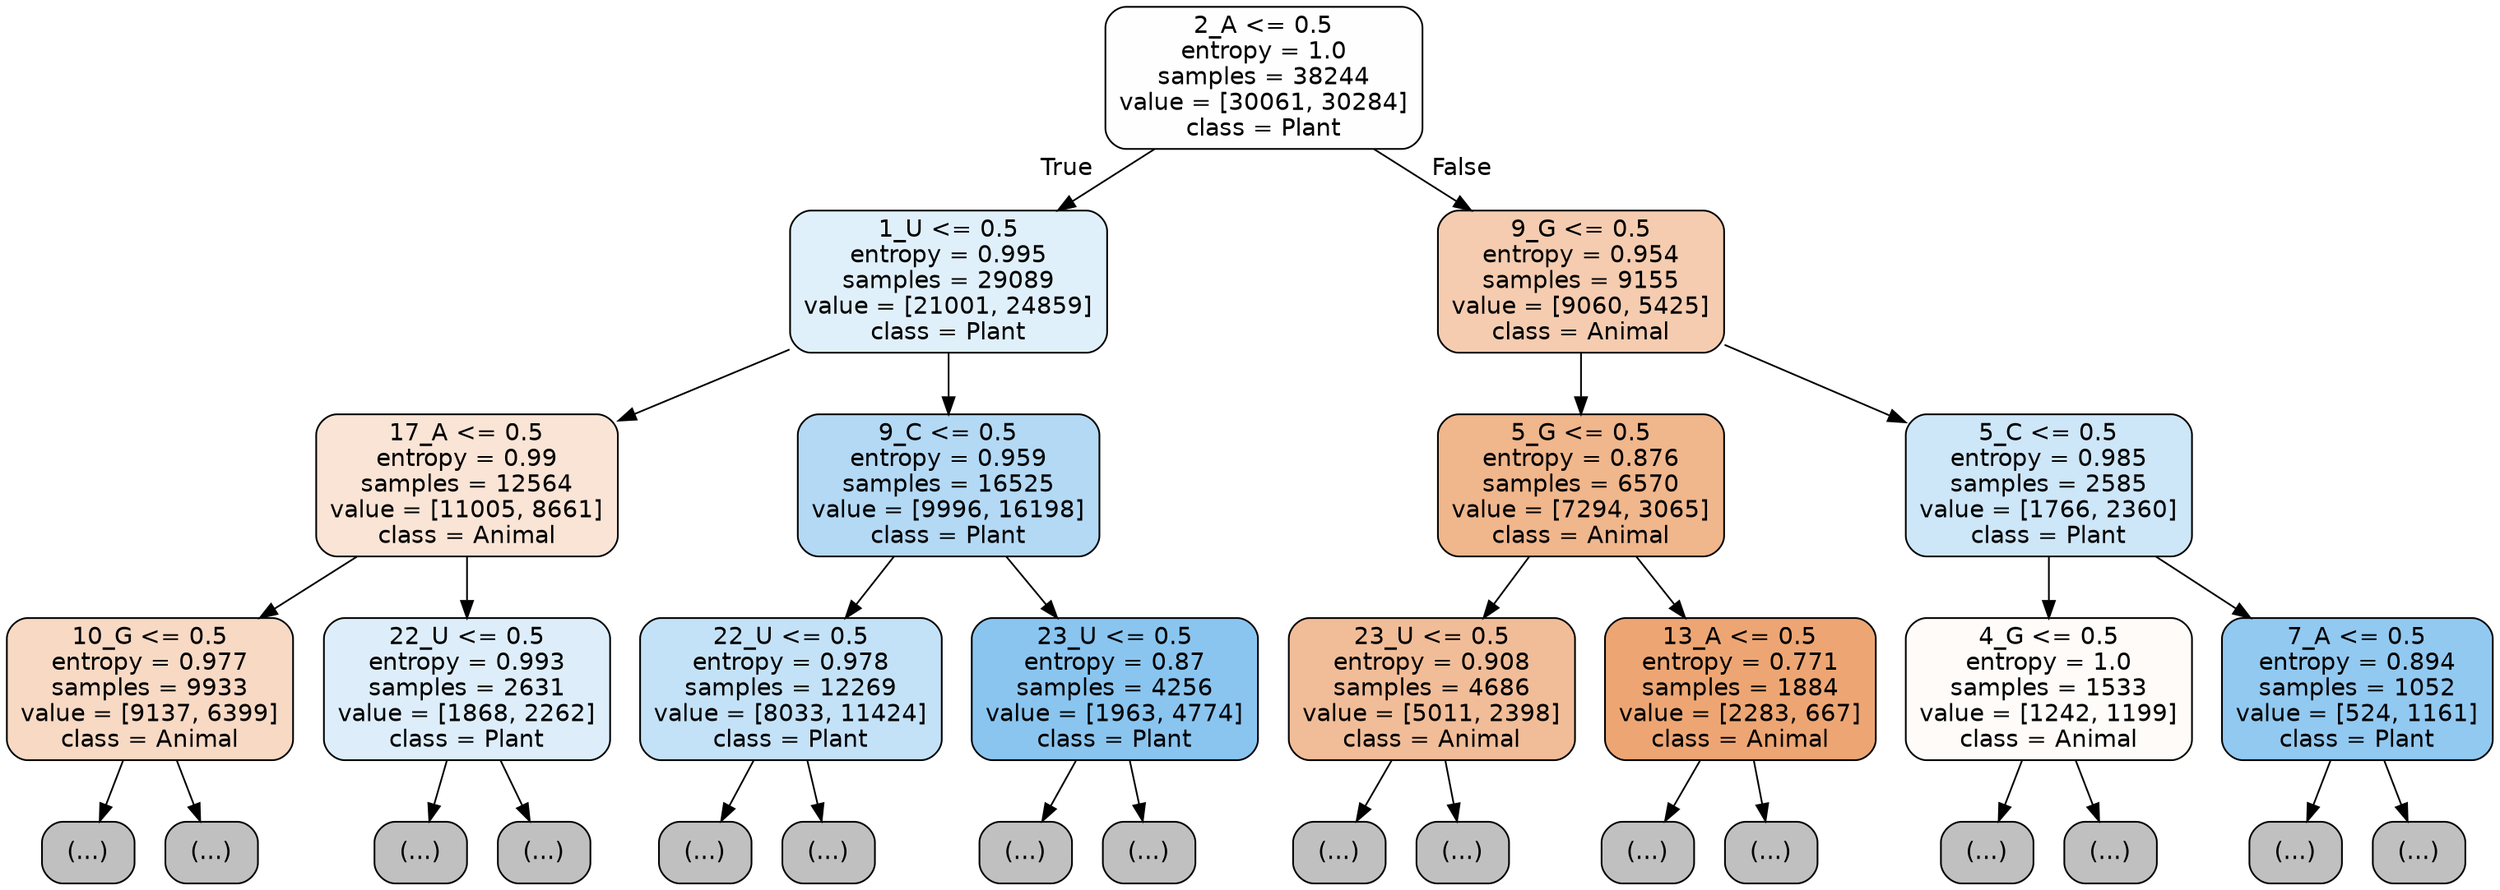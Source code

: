 digraph Tree {
node [shape=box, style="filled, rounded", color="black", fontname="helvetica"] ;
edge [fontname="helvetica"] ;
0 [label="2_A <= 0.5\nentropy = 1.0\nsamples = 38244\nvalue = [30061, 30284]\nclass = Plant", fillcolor="#fefeff"] ;
1 [label="1_U <= 0.5\nentropy = 0.995\nsamples = 29089\nvalue = [21001, 24859]\nclass = Plant", fillcolor="#e0f0fb"] ;
0 -> 1 [labeldistance=2.5, labelangle=45, headlabel="True"] ;
2 [label="17_A <= 0.5\nentropy = 0.99\nsamples = 12564\nvalue = [11005, 8661]\nclass = Animal", fillcolor="#f9e4d5"] ;
1 -> 2 ;
3 [label="10_G <= 0.5\nentropy = 0.977\nsamples = 9933\nvalue = [9137, 6399]\nclass = Animal", fillcolor="#f7d9c4"] ;
2 -> 3 ;
4 [label="(...)", fillcolor="#C0C0C0"] ;
3 -> 4 ;
3871 [label="(...)", fillcolor="#C0C0C0"] ;
3 -> 3871 ;
5378 [label="22_U <= 0.5\nentropy = 0.993\nsamples = 2631\nvalue = [1868, 2262]\nclass = Plant", fillcolor="#ddeefa"] ;
2 -> 5378 ;
5379 [label="(...)", fillcolor="#C0C0C0"] ;
5378 -> 5379 ;
6698 [label="(...)", fillcolor="#C0C0C0"] ;
5378 -> 6698 ;
6843 [label="9_C <= 0.5\nentropy = 0.959\nsamples = 16525\nvalue = [9996, 16198]\nclass = Plant", fillcolor="#b3d9f5"] ;
1 -> 6843 ;
6844 [label="22_U <= 0.5\nentropy = 0.978\nsamples = 12269\nvalue = [8033, 11424]\nclass = Plant", fillcolor="#c4e2f7"] ;
6843 -> 6844 ;
6845 [label="(...)", fillcolor="#C0C0C0"] ;
6844 -> 6845 ;
10960 [label="(...)", fillcolor="#C0C0C0"] ;
6844 -> 10960 ;
11553 [label="23_U <= 0.5\nentropy = 0.87\nsamples = 4256\nvalue = [1963, 4774]\nclass = Plant", fillcolor="#8ac5f0"] ;
6843 -> 11553 ;
11554 [label="(...)", fillcolor="#C0C0C0"] ;
11553 -> 11554 ;
12743 [label="(...)", fillcolor="#C0C0C0"] ;
11553 -> 12743 ;
12806 [label="9_G <= 0.5\nentropy = 0.954\nsamples = 9155\nvalue = [9060, 5425]\nclass = Animal", fillcolor="#f5ccb0"] ;
0 -> 12806 [labeldistance=2.5, labelangle=-45, headlabel="False"] ;
12807 [label="5_G <= 0.5\nentropy = 0.876\nsamples = 6570\nvalue = [7294, 3065]\nclass = Animal", fillcolor="#f0b68c"] ;
12806 -> 12807 ;
12808 [label="23_U <= 0.5\nentropy = 0.908\nsamples = 4686\nvalue = [5011, 2398]\nclass = Animal", fillcolor="#f1bd98"] ;
12807 -> 12808 ;
12809 [label="(...)", fillcolor="#C0C0C0"] ;
12808 -> 12809 ;
14940 [label="(...)", fillcolor="#C0C0C0"] ;
12808 -> 14940 ;
15045 [label="13_A <= 0.5\nentropy = 0.771\nsamples = 1884\nvalue = [2283, 667]\nclass = Animal", fillcolor="#eda673"] ;
12807 -> 15045 ;
15046 [label="(...)", fillcolor="#C0C0C0"] ;
15045 -> 15046 ;
15713 [label="(...)", fillcolor="#C0C0C0"] ;
15045 -> 15713 ;
15914 [label="5_C <= 0.5\nentropy = 0.985\nsamples = 2585\nvalue = [1766, 2360]\nclass = Plant", fillcolor="#cde6f8"] ;
12806 -> 15914 ;
15915 [label="4_G <= 0.5\nentropy = 1.0\nsamples = 1533\nvalue = [1242, 1199]\nclass = Animal", fillcolor="#fefbf8"] ;
15914 -> 15915 ;
15916 [label="(...)", fillcolor="#C0C0C0"] ;
15915 -> 15916 ;
16431 [label="(...)", fillcolor="#C0C0C0"] ;
15915 -> 16431 ;
16670 [label="7_A <= 0.5\nentropy = 0.894\nsamples = 1052\nvalue = [524, 1161]\nclass = Plant", fillcolor="#92c9f1"] ;
15914 -> 16670 ;
16671 [label="(...)", fillcolor="#C0C0C0"] ;
16670 -> 16671 ;
16806 [label="(...)", fillcolor="#C0C0C0"] ;
16670 -> 16806 ;
}